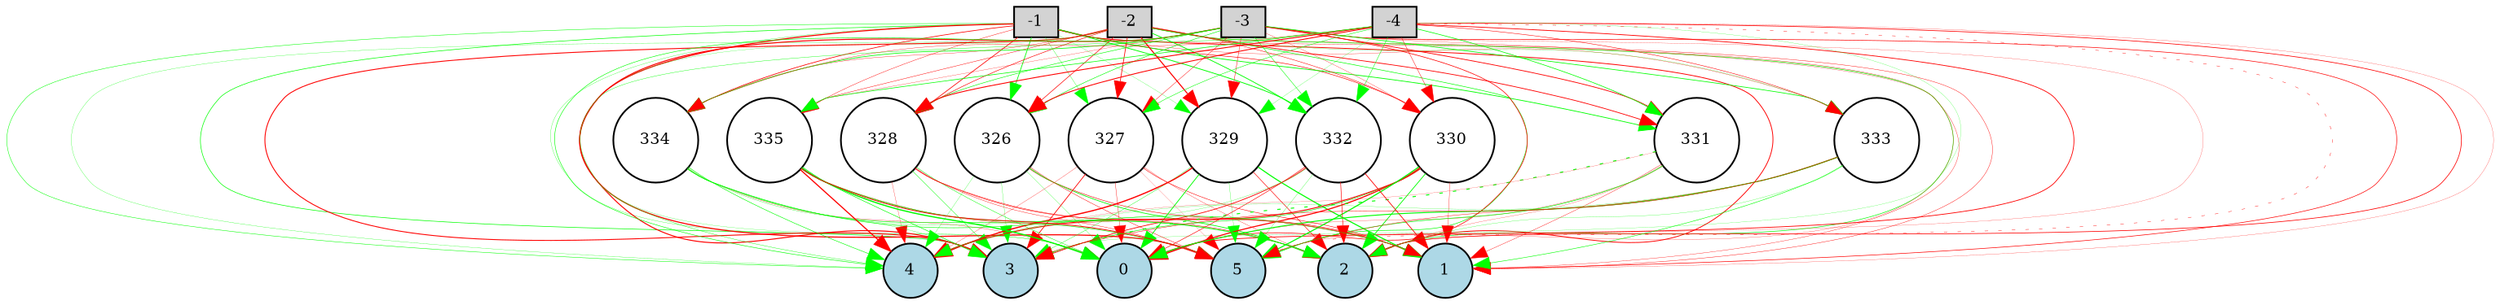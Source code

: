 digraph {
	node [fontsize=9 height=0.2 shape=circle width=0.2]
	-1 [fillcolor=lightgray shape=box style=filled]
	-2 [fillcolor=lightgray shape=box style=filled]
	-3 [fillcolor=lightgray shape=box style=filled]
	-4 [fillcolor=lightgray shape=box style=filled]
	0 [fillcolor=lightblue style=filled]
	1 [fillcolor=lightblue style=filled]
	2 [fillcolor=lightblue style=filled]
	3 [fillcolor=lightblue style=filled]
	4 [fillcolor=lightblue style=filled]
	5 [fillcolor=lightblue style=filled]
	326 [fillcolor=white style=filled]
	327 [fillcolor=white style=filled]
	328 [fillcolor=white style=filled]
	329 [fillcolor=white style=filled]
	330 [fillcolor=white style=filled]
	331 [fillcolor=white style=filled]
	332 [fillcolor=white style=filled]
	333 [fillcolor=white style=filled]
	334 [fillcolor=white style=filled]
	335 [fillcolor=white style=filled]
	-1 -> 326 [color=green penwidth=0.4104026471992648 style=solid]
	-1 -> 327 [color=green penwidth=0.16698260462068382 style=solid]
	-1 -> 328 [color=red penwidth=0.3953817849074347 style=solid]
	-1 -> 329 [color=green penwidth=0.11990547681122771 style=solid]
	-1 -> 330 [color=red penwidth=0.3180644779922621 style=solid]
	-1 -> 331 [color=green penwidth=0.4319312238821159 style=solid]
	-1 -> 332 [color=green penwidth=0.46641390935612825 style=solid]
	-1 -> 333 [color=red penwidth=0.15546923119900583 style=solid]
	-1 -> 334 [color=red penwidth=0.39575471339975177 style=solid]
	-1 -> 335 [color=red penwidth=0.21304056248986392 style=solid]
	-2 -> 326 [color=red penwidth=0.340352029454017 style=solid]
	-2 -> 327 [color=red penwidth=0.4021189055950799 style=solid]
	-2 -> 328 [color=red penwidth=0.30963058904046437 style=solid]
	-2 -> 329 [color=red penwidth=0.6260831424986013 style=solid]
	-2 -> 330 [color=red penwidth=0.26048515822801865 style=solid]
	-2 -> 331 [color=red penwidth=0.43113056702860864 style=solid]
	-2 -> 332 [color=green penwidth=0.4516010593394598 style=solid]
	-2 -> 333 [color=green penwidth=0.1147224380598514 style=solid]
	-2 -> 334 [color=red penwidth=0.17228607862012452 style=solid]
	-2 -> 335 [color=red penwidth=0.23138020213771654 style=solid]
	-3 -> 326 [color=green penwidth=0.30343592447975365 style=solid]
	-3 -> 327 [color=red penwidth=0.21634536708784396 style=solid]
	-3 -> 328 [color=green penwidth=0.29895892392932366 style=solid]
	-3 -> 329 [color=red penwidth=0.23484548586618745 style=solid]
	-3 -> 330 [color=red penwidth=0.15323461083403134 style=solid]
	-3 -> 331 [color=red penwidth=0.4344053927582857 style=solid]
	-3 -> 332 [color=green penwidth=0.26195320900386765 style=solid]
	-3 -> 333 [color=green penwidth=0.38898239088539643 style=solid]
	-3 -> 334 [color=green penwidth=0.3927442371959222 style=solid]
	-3 -> 335 [color=red penwidth=0.1386986804270091 style=solid]
	-4 -> 326 [color=red penwidth=0.5209721414377091 style=solid]
	-4 -> 327 [color=green penwidth=0.2646045275487754 style=solid]
	-4 -> 328 [color=red penwidth=0.5322125464513289 style=solid]
	-4 -> 329 [color=green penwidth=0.11953335959901022 style=solid]
	-4 -> 330 [color=red penwidth=0.228692893260425 style=solid]
	-4 -> 331 [color=green penwidth=0.3720646061183909 style=solid]
	-4 -> 332 [color=green penwidth=0.24813026981873595 style=solid]
	-4 -> 333 [color=red penwidth=0.2652023696693565 style=solid]
	-4 -> 334 [color=red penwidth=0.17774406672760956 style=solid]
	-4 -> 335 [color=green penwidth=0.3623682328331739 style=solid]
	326 -> 0 [color=green penwidth=0.13242430409607597 style=solid]
	326 -> 1 [color=red penwidth=0.2811820377830523 style=solid]
	326 -> 2 [color=green penwidth=0.40134817571895565 style=solid]
	326 -> 3 [color=green penwidth=0.13074772565496987 style=solid]
	326 -> 4 [color=green penwidth=0.1328665184086965 style=solid]
	326 -> 5 [color=red penwidth=0.23311468385348152 style=solid]
	327 -> 0 [color=red penwidth=0.19622219586759976 style=solid]
	327 -> 1 [color=red penwidth=0.2722047300556417 style=solid]
	327 -> 2 [color=red penwidth=0.15632903794061392 style=solid]
	327 -> 3 [color=red penwidth=0.4241810643588694 style=solid]
	327 -> 4 [color=red penwidth=0.1435606642823007 style=solid]
	327 -> 5 [color=red penwidth=0.10117074678559708 style=solid]
	328 -> 0 [color=green penwidth=0.23484702521531528 style=solid]
	328 -> 1 [color=red penwidth=0.24448687518292864 style=solid]
	328 -> 2 [color=red penwidth=0.26313055682320563 style=solid]
	328 -> 3 [color=green penwidth=0.2269647386631882 style=solid]
	328 -> 4 [color=red penwidth=0.14260099787398517 style=solid]
	328 -> 5 [color=red penwidth=0.19822351942964322 style=solid]
	329 -> 0 [color=green penwidth=0.4555290155147259 style=solid]
	329 -> 1 [color=green penwidth=0.6265629782979608 style=solid]
	329 -> 2 [color=red penwidth=0.3165934831224486 style=solid]
	329 -> 3 [color=green penwidth=0.19095377445140205 style=solid]
	329 -> 4 [color=red penwidth=0.7198911478018222 style=solid]
	329 -> 5 [color=green penwidth=0.14036386914533142 style=solid]
	330 -> 0 [color=red penwidth=0.6277240421740975 style=solid]
	330 -> 1 [color=red penwidth=0.1811551991209077 style=solid]
	330 -> 2 [color=green penwidth=0.43506310301884876 style=solid]
	330 -> 3 [color=green penwidth=0.30245723829409543 style=solid]
	330 -> 4 [color=red penwidth=0.5368305647364109 style=solid]
	330 -> 5 [color=green penwidth=0.6187312928536819 style=solid]
	331 -> 0 [color=red penwidth=0.132670232527819 style=solid]
	331 -> 1 [color=red penwidth=0.19564380647157703 style=solid]
	331 -> 2 [color=red penwidth=0.12149611350342703 style=solid]
	331 -> 3 [color=green penwidth=0.5613398558975694 style=dotted]
	331 -> 4 [color=red penwidth=0.10460013017932304 style=solid]
	331 -> 5 [color=green penwidth=0.3382647167367714 style=solid]
	332 -> 0 [color=red penwidth=0.3066581950576044 style=solid]
	332 -> 1 [color=red penwidth=0.4280566816631233 style=solid]
	332 -> 2 [color=red penwidth=0.3246745946809184 style=solid]
	332 -> 3 [color=red penwidth=0.4237560127931739 style=solid]
	332 -> 4 [color=green penwidth=0.12959725266427155 style=solid]
	332 -> 5 [color=green penwidth=0.13938855450540766 style=solid]
	333 -> 0 [color=green penwidth=0.5643222828039799 style=solid]
	333 -> 1 [color=green penwidth=0.29058169037548087 style=solid]
	333 -> 2 [color=green penwidth=0.1331645087626538 style=solid]
	333 -> 3 [color=red penwidth=0.24033273979894604 style=solid]
	333 -> 4 [color=green penwidth=0.11594207871886625 style=solid]
	333 -> 5 [color=red penwidth=0.21473561292865606 style=solid]
	334 -> 0 [color=red penwidth=0.14791139560134792 style=solid]
	334 -> 1 [color=green penwidth=0.2971585920678146 style=solid]
	334 -> 2 [color=green penwidth=0.14789289049715204 style=solid]
	334 -> 3 [color=green penwidth=0.14241696175005605 style=solid]
	334 -> 4 [color=green penwidth=0.297094450557858 style=solid]
	334 -> 5 [color=green penwidth=0.31570330203813546 style=solid]
	335 -> 0 [color=green penwidth=0.7198478120298412 style=solid]
	335 -> 1 [color=red penwidth=0.20171839000318714 style=solid]
	335 -> 2 [color=green penwidth=0.3953224240208776 style=solid]
	335 -> 3 [color=green penwidth=0.32488531144897237 style=solid]
	335 -> 4 [color=red penwidth=0.6723166515867512 style=solid]
	335 -> 5 [color=red penwidth=0.47109812890379854 style=solid]
	-1 -> 0 [color=green penwidth=0.14584992583575768 style=solid]
	-1 -> 1 [color=red penwidth=0.1772966057546715 style=solid]
	-1 -> 2 [color=red penwidth=0.47145220922959274 style=solid]
	-1 -> 3 [color=green penwidth=0.3490215397477013 style=solid]
	-1 -> 4 [color=green penwidth=0.2562033970376516 style=solid]
	-1 -> 5 [color=red penwidth=0.6333116170144314 style=solid]
	-2 -> 0 [color=green penwidth=0.12106421808100294 style=solid]
	-2 -> 1 [color=red penwidth=0.21095207217950984 style=solid]
	-2 -> 2 [color=green penwidth=0.3254394494474029 style=solid]
	-2 -> 3 [color=red penwidth=0.5286311437140307 style=solid]
	-2 -> 4 [color=green penwidth=0.1422225115512136 style=solid]
	-2 -> 5 [color=green penwidth=0.3265030717114441 style=solid]
	-3 -> 0 [color=red penwidth=0.368615041571703 style=solid]
	-3 -> 1 [color=red penwidth=0.3453331119152502 style=solid]
	-3 -> 2 [color=red penwidth=0.11776803962148576 style=solid]
	-3 -> 3 [color=red penwidth=0.5792483839846113 style=solid]
	-3 -> 4 [color=green penwidth=0.30205036330875573 style=solid]
	-3 -> 5 [color=red penwidth=0.12977957918582084 style=solid]
	-4 -> 0 [color=red penwidth=0.43129913608331805 style=solid]
	-4 -> 1 [color=red penwidth=0.11928813131130049 style=solid]
	-4 -> 2 [color=red penwidth=0.3867125833894537 style=solid]
	-4 -> 3 [color=green penwidth=0.11291895657469087 style=solid]
	-4 -> 4 [color=green penwidth=0.19827877275812522 style=solid]
	-4 -> 5 [color=red penwidth=0.21095357012483965 style=dotted]
}
